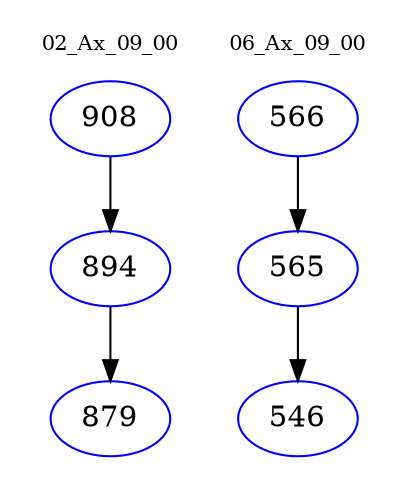 digraph{
subgraph cluster_0 {
color = white
label = "02_Ax_09_00";
fontsize=10;
T0_908 [label="908", color="blue"]
T0_908 -> T0_894 [color="black"]
T0_894 [label="894", color="blue"]
T0_894 -> T0_879 [color="black"]
T0_879 [label="879", color="blue"]
}
subgraph cluster_1 {
color = white
label = "06_Ax_09_00";
fontsize=10;
T1_566 [label="566", color="blue"]
T1_566 -> T1_565 [color="black"]
T1_565 [label="565", color="blue"]
T1_565 -> T1_546 [color="black"]
T1_546 [label="546", color="blue"]
}
}
